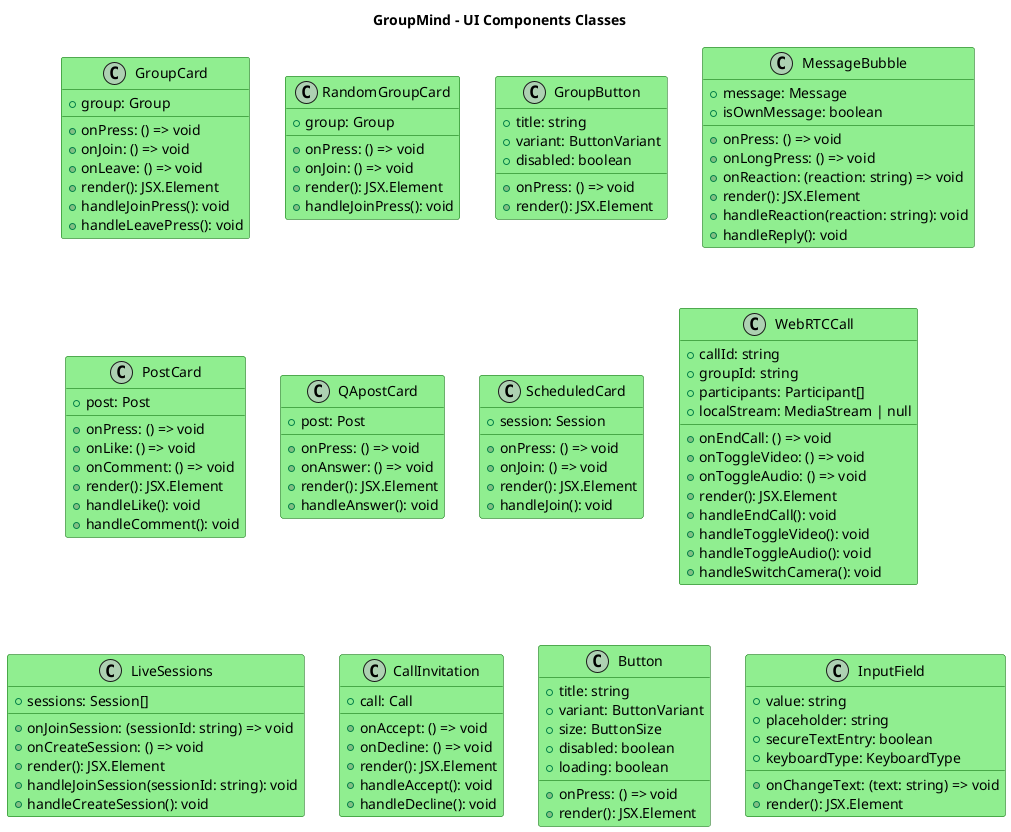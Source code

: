 @startuml UI Components Classes
title GroupMind - UI Components Classes

skinparam class {
  BackgroundColor LightGreen
  BorderColor DarkGreen
}

' Group Components
class GroupCard {
  +group: Group
  +onPress: () => void
  +onJoin: () => void
  +onLeave: () => void
  +render(): JSX.Element
  +handleJoinPress(): void
  +handleLeavePress(): void
}

class RandomGroupCard {
  +group: Group
  +onPress: () => void
  +onJoin: () => void
  +render(): JSX.Element
  +handleJoinPress(): void
}

class GroupButton {
  +title: string
  +onPress: () => void
  +variant: ButtonVariant
  +disabled: boolean
  +render(): JSX.Element
}

' Message Components
class MessageBubble {
  +message: Message
  +isOwnMessage: boolean
  +onPress: () => void
  +onLongPress: () => void
  +onReaction: (reaction: string) => void
  +render(): JSX.Element
  +handleReaction(reaction: string): void
  +handleReply(): void
}

class PostCard {
  +post: Post
  +onPress: () => void
  +onLike: () => void
  +onComment: () => void
  +render(): JSX.Element
  +handleLike(): void
  +handleComment(): void
}

class QApostCard {
  +post: Post
  +onPress: () => void
  +onAnswer: () => void
  +render(): JSX.Element
  +handleAnswer(): void
}

class ScheduledCard {
  +session: Session
  +onPress: () => void
  +onJoin: () => void
  +render(): JSX.Element
  +handleJoin(): void
}

' Video Calling Components
class WebRTCCall {
  +callId: string
  +groupId: string
  +participants: Participant[]
  +localStream: MediaStream | null
  +onEndCall: () => void
  +onToggleVideo: () => void
  +onToggleAudio: () => void
  +render(): JSX.Element
  +handleEndCall(): void
  +handleToggleVideo(): void
  +handleToggleAudio(): void
  +handleSwitchCamera(): void
}

class LiveSessions {
  +sessions: Session[]
  +onJoinSession: (sessionId: string) => void
  +onCreateSession: () => void
  +render(): JSX.Element
  +handleJoinSession(sessionId: string): void
  +handleCreateSession(): void
}

class CallInvitation {
  +call: Call
  +onAccept: () => void
  +onDecline: () => void
  +render(): JSX.Element
  +handleAccept(): void
  +handleDecline(): void
}

' Utility Components
class Button {
  +title: string
  +onPress: () => void
  +variant: ButtonVariant
  +size: ButtonSize
  +disabled: boolean
  +loading: boolean
  +render(): JSX.Element
}

class InputField {
  +value: string
  +placeholder: string
  +onChangeText: (text: string) => void
  +secureTextEntry: boolean
  +keyboardType: KeyboardType
  +render(): JSX.Element
}


@enduml 